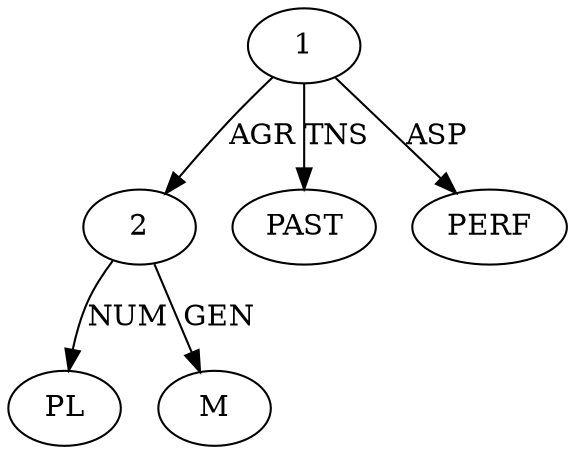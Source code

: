 digraph DAG {
rankdir=TB;

1 -> 2 [label="AGR"]; 
1 -> 7 [label="TNS"]; 
1 -> 9 [label="ASP"]; 
2 -> 3 [label="NUM"]; 
2 -> 5 [label="GEN"]; 
3 [label="PL"];
5 [label="M"];
7 [label="PAST"];
9 [label="PERF"];
}

